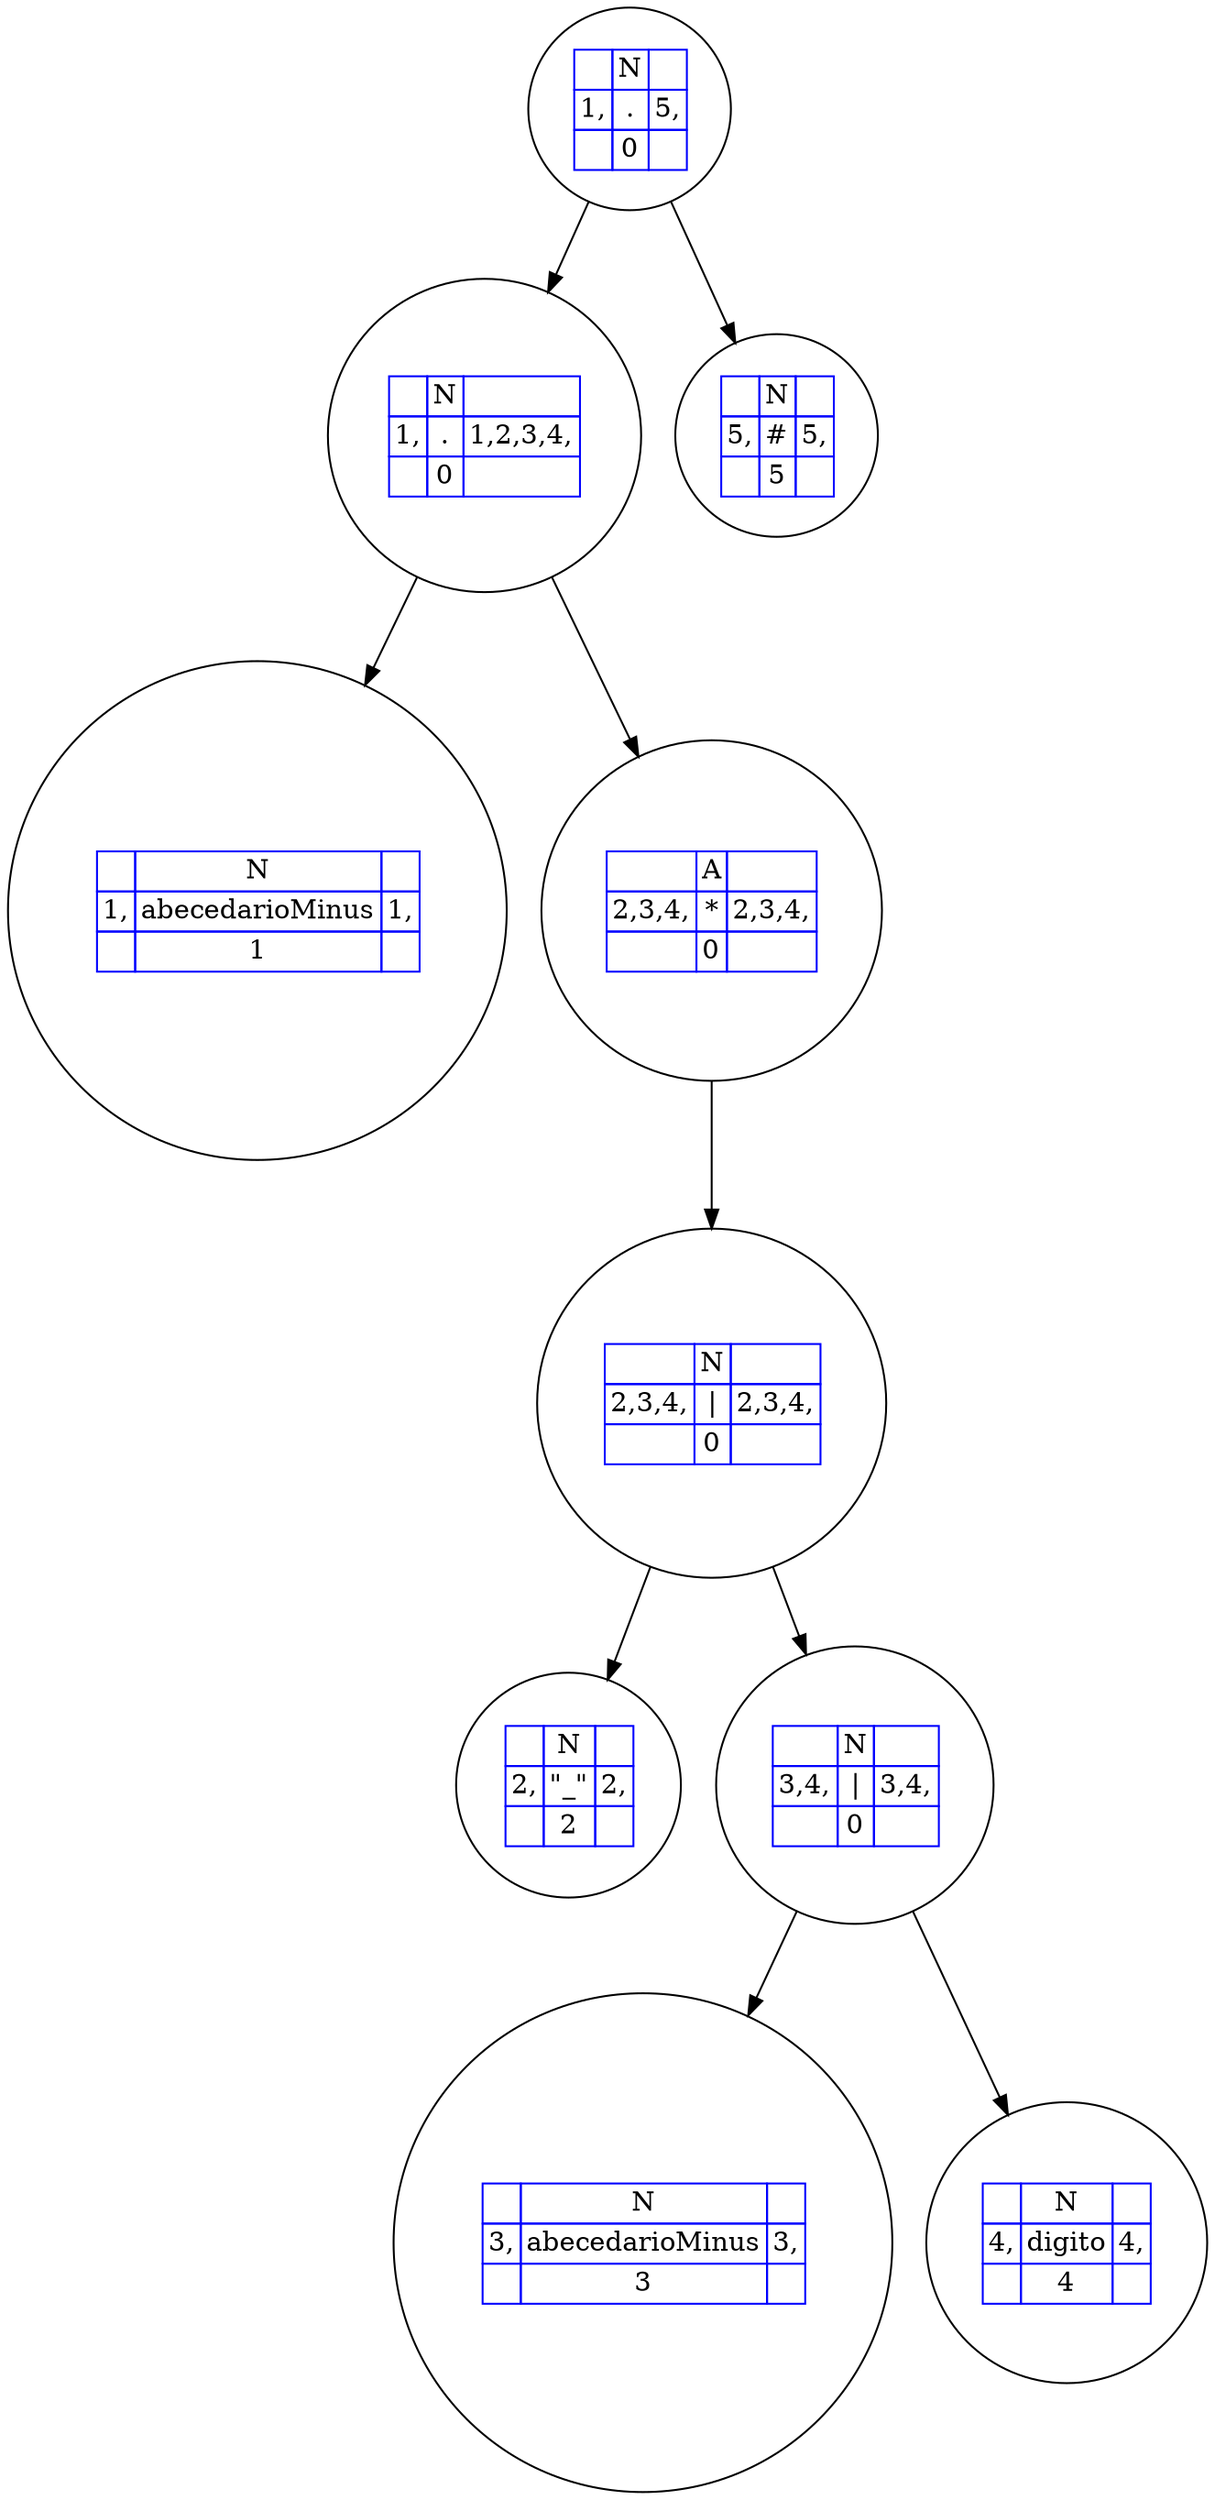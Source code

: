 digraph G{
rankdir=UD
node[shape=circle]
concentrate=true
nodo45[label=<
<table border='0' cellborder='1' color='blue' cellspacing='0'>
<tr><td></td><td>N</td><td></td></tr>
<tr><td>1,</td><td>.</td><td>5,</td></tr>
<tr><td></td><td>0</td><td></td></tr>
</table>
>];
nodo43[label=<
<table border='0' cellborder='1' color='blue' cellspacing='0'>
<tr><td></td><td>N</td><td></td></tr>
<tr><td>1,</td><td>.</td><td>1,2,3,4,</td></tr>
<tr><td></td><td>0</td><td></td></tr>
</table>
>];
nodo36[label=<
<table border='0' cellborder='1' color='blue' cellspacing='0'>
<tr><td></td><td>N</td><td></td></tr>
<tr><td>1,</td><td>abecedarioMinus</td><td>1,</td></tr>
<tr><td></td><td>1</td><td></td></tr>
</table>
>];
nodo43->nodo36
nodo42[label=<
<table border='0' cellborder='1' color='blue' cellspacing='0'>
<tr><td></td><td>A</td><td></td></tr>
<tr><td>2,3,4,</td><td>*</td><td>2,3,4,</td></tr>
<tr><td></td><td>0</td><td></td></tr>
</table>
>];
nodo41[label=<
<table border='0' cellborder='1' color='blue' cellspacing='0'>
<tr><td></td><td>N</td><td></td></tr>
<tr><td>2,3,4,</td><td>|</td><td>2,3,4,</td></tr>
<tr><td></td><td>0</td><td></td></tr>
</table>
>];
nodo37[label=<
<table border='0' cellborder='1' color='blue' cellspacing='0'>
<tr><td></td><td>N</td><td></td></tr>
<tr><td>2,</td><td>"_"</td><td>2,</td></tr>
<tr><td></td><td>2</td><td></td></tr>
</table>
>];
nodo41->nodo37
nodo40[label=<
<table border='0' cellborder='1' color='blue' cellspacing='0'>
<tr><td></td><td>N</td><td></td></tr>
<tr><td>3,4,</td><td>|</td><td>3,4,</td></tr>
<tr><td></td><td>0</td><td></td></tr>
</table>
>];
nodo38[label=<
<table border='0' cellborder='1' color='blue' cellspacing='0'>
<tr><td></td><td>N</td><td></td></tr>
<tr><td>3,</td><td>abecedarioMinus</td><td>3,</td></tr>
<tr><td></td><td>3</td><td></td></tr>
</table>
>];
nodo40->nodo38
nodo39[label=<
<table border='0' cellborder='1' color='blue' cellspacing='0'>
<tr><td></td><td>N</td><td></td></tr>
<tr><td>4,</td><td>digito</td><td>4,</td></tr>
<tr><td></td><td>4</td><td></td></tr>
</table>
>];
nodo40->nodo39
nodo41->nodo40
nodo42->nodo41
nodo43->nodo42
nodo45->nodo43
nodo44[label=<
<table border='0' cellborder='1' color='blue' cellspacing='0'>
<tr><td></td><td>N</td><td></td></tr>
<tr><td>5,</td><td>#</td><td>5,</td></tr>
<tr><td></td><td>5</td><td></td></tr>
</table>
>];
nodo45->nodo44

}
